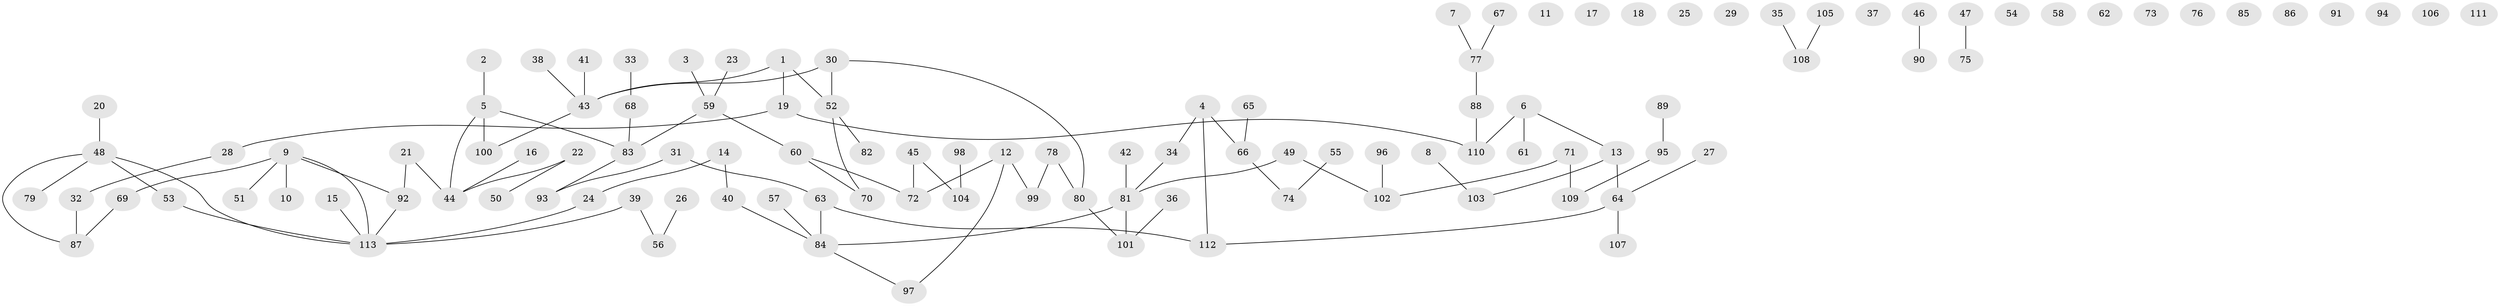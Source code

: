 // coarse degree distribution, {4: 0.14583333333333334, 2: 0.3333333333333333, 3: 0.25, 1: 0.22916666666666666, 5: 0.020833333333333332, 6: 0.020833333333333332}
// Generated by graph-tools (version 1.1) at 2025/35/03/04/25 23:35:48]
// undirected, 113 vertices, 104 edges
graph export_dot {
  node [color=gray90,style=filled];
  1;
  2;
  3;
  4;
  5;
  6;
  7;
  8;
  9;
  10;
  11;
  12;
  13;
  14;
  15;
  16;
  17;
  18;
  19;
  20;
  21;
  22;
  23;
  24;
  25;
  26;
  27;
  28;
  29;
  30;
  31;
  32;
  33;
  34;
  35;
  36;
  37;
  38;
  39;
  40;
  41;
  42;
  43;
  44;
  45;
  46;
  47;
  48;
  49;
  50;
  51;
  52;
  53;
  54;
  55;
  56;
  57;
  58;
  59;
  60;
  61;
  62;
  63;
  64;
  65;
  66;
  67;
  68;
  69;
  70;
  71;
  72;
  73;
  74;
  75;
  76;
  77;
  78;
  79;
  80;
  81;
  82;
  83;
  84;
  85;
  86;
  87;
  88;
  89;
  90;
  91;
  92;
  93;
  94;
  95;
  96;
  97;
  98;
  99;
  100;
  101;
  102;
  103;
  104;
  105;
  106;
  107;
  108;
  109;
  110;
  111;
  112;
  113;
  1 -- 19;
  1 -- 43;
  1 -- 52;
  2 -- 5;
  3 -- 59;
  4 -- 34;
  4 -- 66;
  4 -- 112;
  5 -- 44;
  5 -- 83;
  5 -- 100;
  6 -- 13;
  6 -- 61;
  6 -- 110;
  7 -- 77;
  8 -- 103;
  9 -- 10;
  9 -- 51;
  9 -- 69;
  9 -- 92;
  9 -- 113;
  12 -- 72;
  12 -- 97;
  12 -- 99;
  13 -- 64;
  13 -- 103;
  14 -- 24;
  14 -- 40;
  15 -- 113;
  16 -- 44;
  19 -- 28;
  19 -- 110;
  20 -- 48;
  21 -- 44;
  21 -- 92;
  22 -- 44;
  22 -- 50;
  23 -- 59;
  24 -- 113;
  26 -- 56;
  27 -- 64;
  28 -- 32;
  30 -- 43;
  30 -- 52;
  30 -- 80;
  31 -- 63;
  31 -- 93;
  32 -- 87;
  33 -- 68;
  34 -- 81;
  35 -- 108;
  36 -- 101;
  38 -- 43;
  39 -- 56;
  39 -- 113;
  40 -- 84;
  41 -- 43;
  42 -- 81;
  43 -- 100;
  45 -- 72;
  45 -- 104;
  46 -- 90;
  47 -- 75;
  48 -- 53;
  48 -- 79;
  48 -- 87;
  48 -- 113;
  49 -- 81;
  49 -- 102;
  52 -- 70;
  52 -- 82;
  53 -- 113;
  55 -- 74;
  57 -- 84;
  59 -- 60;
  59 -- 83;
  60 -- 70;
  60 -- 72;
  63 -- 84;
  63 -- 112;
  64 -- 107;
  64 -- 112;
  65 -- 66;
  66 -- 74;
  67 -- 77;
  68 -- 83;
  69 -- 87;
  71 -- 102;
  71 -- 109;
  77 -- 88;
  78 -- 80;
  78 -- 99;
  80 -- 101;
  81 -- 84;
  81 -- 101;
  83 -- 93;
  84 -- 97;
  88 -- 110;
  89 -- 95;
  92 -- 113;
  95 -- 109;
  96 -- 102;
  98 -- 104;
  105 -- 108;
}
